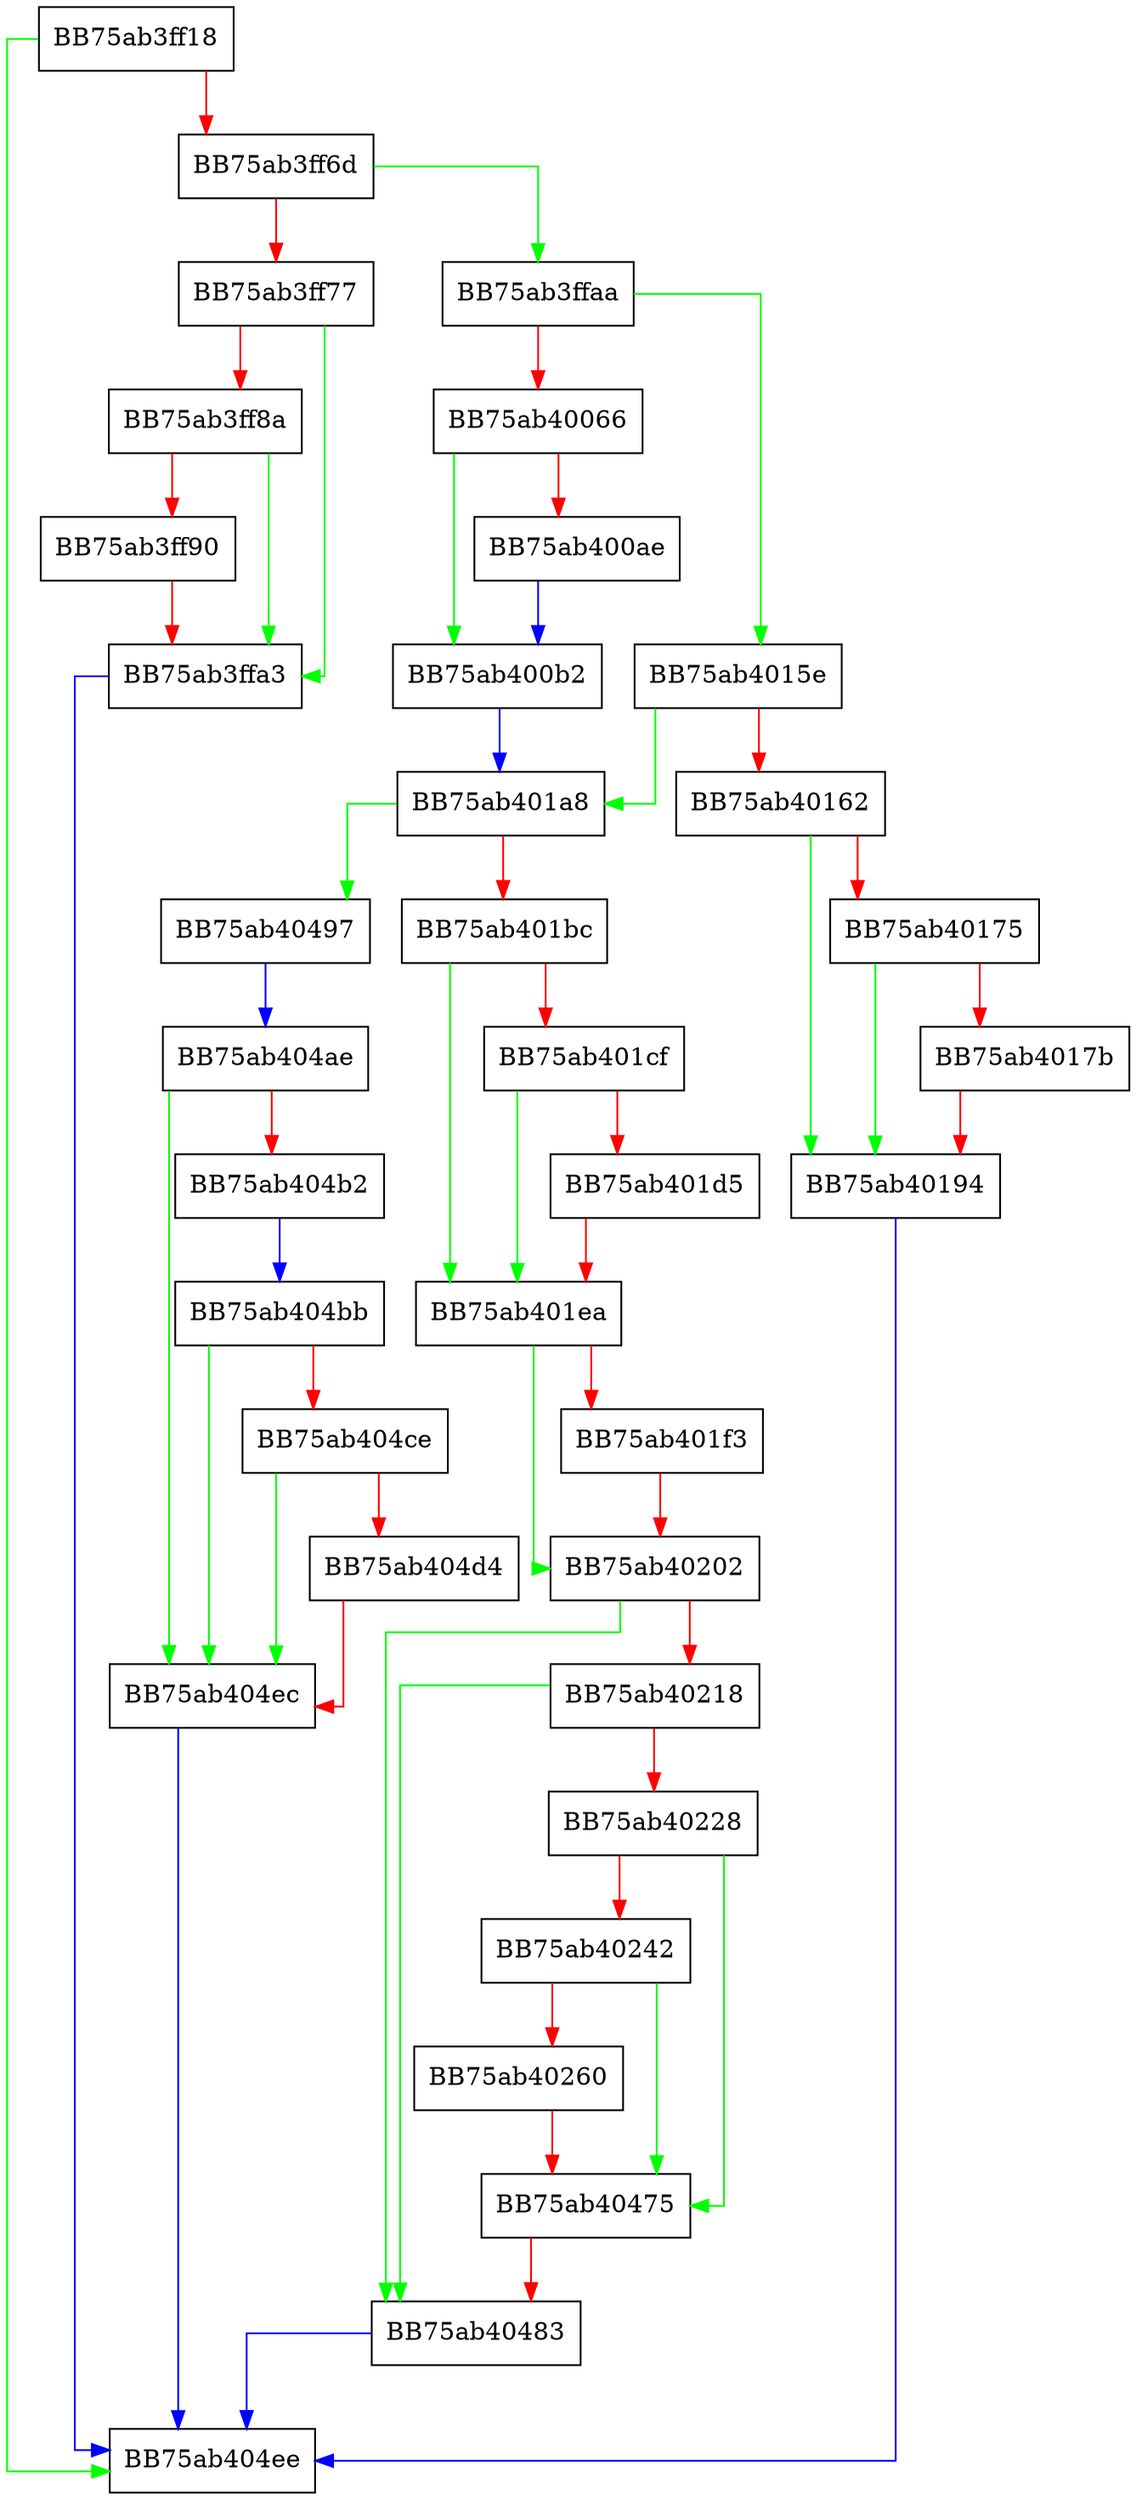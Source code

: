 digraph GetUrlReport {
  node [shape="box"];
  graph [splines=ortho];
  BB75ab3ff18 -> BB75ab404ee [color="green"];
  BB75ab3ff18 -> BB75ab3ff6d [color="red"];
  BB75ab3ff6d -> BB75ab3ffaa [color="green"];
  BB75ab3ff6d -> BB75ab3ff77 [color="red"];
  BB75ab3ff77 -> BB75ab3ffa3 [color="green"];
  BB75ab3ff77 -> BB75ab3ff8a [color="red"];
  BB75ab3ff8a -> BB75ab3ffa3 [color="green"];
  BB75ab3ff8a -> BB75ab3ff90 [color="red"];
  BB75ab3ff90 -> BB75ab3ffa3 [color="red"];
  BB75ab3ffa3 -> BB75ab404ee [color="blue"];
  BB75ab3ffaa -> BB75ab4015e [color="green"];
  BB75ab3ffaa -> BB75ab40066 [color="red"];
  BB75ab40066 -> BB75ab400b2 [color="green"];
  BB75ab40066 -> BB75ab400ae [color="red"];
  BB75ab400ae -> BB75ab400b2 [color="blue"];
  BB75ab400b2 -> BB75ab401a8 [color="blue"];
  BB75ab4015e -> BB75ab401a8 [color="green"];
  BB75ab4015e -> BB75ab40162 [color="red"];
  BB75ab40162 -> BB75ab40194 [color="green"];
  BB75ab40162 -> BB75ab40175 [color="red"];
  BB75ab40175 -> BB75ab40194 [color="green"];
  BB75ab40175 -> BB75ab4017b [color="red"];
  BB75ab4017b -> BB75ab40194 [color="red"];
  BB75ab40194 -> BB75ab404ee [color="blue"];
  BB75ab401a8 -> BB75ab40497 [color="green"];
  BB75ab401a8 -> BB75ab401bc [color="red"];
  BB75ab401bc -> BB75ab401ea [color="green"];
  BB75ab401bc -> BB75ab401cf [color="red"];
  BB75ab401cf -> BB75ab401ea [color="green"];
  BB75ab401cf -> BB75ab401d5 [color="red"];
  BB75ab401d5 -> BB75ab401ea [color="red"];
  BB75ab401ea -> BB75ab40202 [color="green"];
  BB75ab401ea -> BB75ab401f3 [color="red"];
  BB75ab401f3 -> BB75ab40202 [color="red"];
  BB75ab40202 -> BB75ab40483 [color="green"];
  BB75ab40202 -> BB75ab40218 [color="red"];
  BB75ab40218 -> BB75ab40483 [color="green"];
  BB75ab40218 -> BB75ab40228 [color="red"];
  BB75ab40228 -> BB75ab40475 [color="green"];
  BB75ab40228 -> BB75ab40242 [color="red"];
  BB75ab40242 -> BB75ab40475 [color="green"];
  BB75ab40242 -> BB75ab40260 [color="red"];
  BB75ab40260 -> BB75ab40475 [color="red"];
  BB75ab40475 -> BB75ab40483 [color="red"];
  BB75ab40483 -> BB75ab404ee [color="blue"];
  BB75ab40497 -> BB75ab404ae [color="blue"];
  BB75ab404ae -> BB75ab404ec [color="green"];
  BB75ab404ae -> BB75ab404b2 [color="red"];
  BB75ab404b2 -> BB75ab404bb [color="blue"];
  BB75ab404bb -> BB75ab404ec [color="green"];
  BB75ab404bb -> BB75ab404ce [color="red"];
  BB75ab404ce -> BB75ab404ec [color="green"];
  BB75ab404ce -> BB75ab404d4 [color="red"];
  BB75ab404d4 -> BB75ab404ec [color="red"];
  BB75ab404ec -> BB75ab404ee [color="blue"];
}